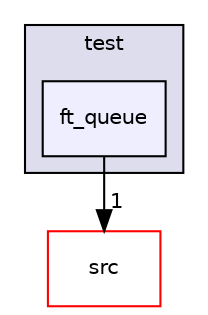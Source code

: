 digraph "test/ft_queue" {
  compound=true
  node [ fontsize="10", fontname="Helvetica"];
  edge [ labelfontsize="10", labelfontname="Helvetica"];
  subgraph clusterdir_13e138d54eb8818da29c3992edef070a {
    graph [ bgcolor="#ddddee", pencolor="black", label="test" fontname="Helvetica", fontsize="10", URL="dir_13e138d54eb8818da29c3992edef070a.html"]
  dir_692d67704fab5bf3cd4a2ea064c01a13 [shape=box, label="ft_queue", style="filled", fillcolor="#eeeeff", pencolor="black", URL="dir_692d67704fab5bf3cd4a2ea064c01a13.html"];
  }
  dir_68267d1309a1af8e8297ef4c3efbcdba [shape=box label="src" fillcolor="white" style="filled" color="red" URL="dir_68267d1309a1af8e8297ef4c3efbcdba.html"];
  dir_692d67704fab5bf3cd4a2ea064c01a13->dir_68267d1309a1af8e8297ef4c3efbcdba [headlabel="1", labeldistance=1.5 headhref="dir_000006_000000.html"];
}
